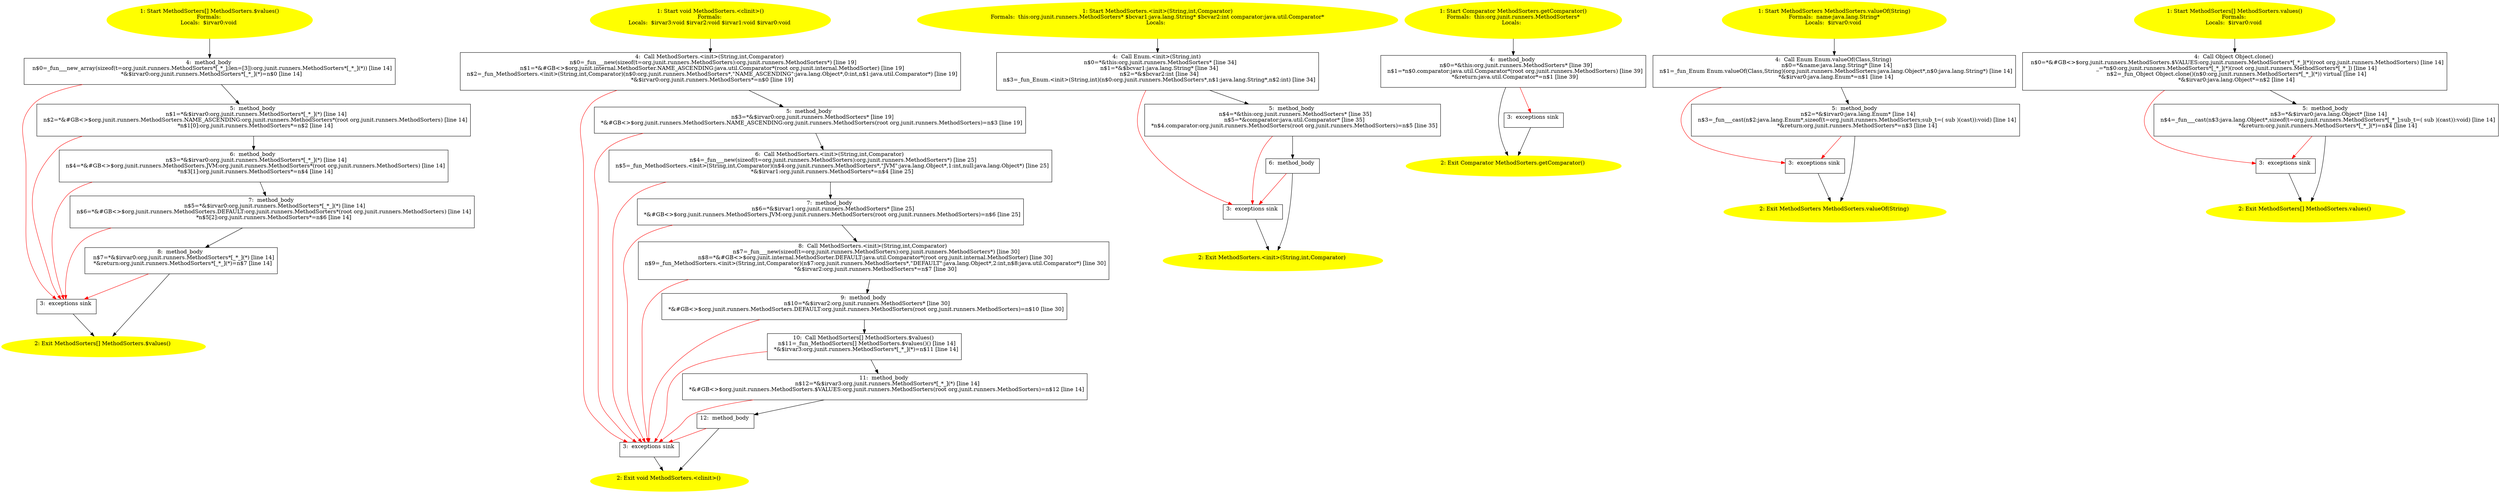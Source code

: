 /* @generated */
digraph cfg {
"org.junit.runners.MethodSorters.$values():org.junit.runners.MethodSorters[].5c9811beaeea87358abb8eeb4d35e351_1" [label="1: Start MethodSorters[] MethodSorters.$values()\nFormals: \nLocals:  $irvar0:void \n  " color=yellow style=filled]
	

	 "org.junit.runners.MethodSorters.$values():org.junit.runners.MethodSorters[].5c9811beaeea87358abb8eeb4d35e351_1" -> "org.junit.runners.MethodSorters.$values():org.junit.runners.MethodSorters[].5c9811beaeea87358abb8eeb4d35e351_4" ;
"org.junit.runners.MethodSorters.$values():org.junit.runners.MethodSorters[].5c9811beaeea87358abb8eeb4d35e351_2" [label="2: Exit MethodSorters[] MethodSorters.$values() \n  " color=yellow style=filled]
	

"org.junit.runners.MethodSorters.$values():org.junit.runners.MethodSorters[].5c9811beaeea87358abb8eeb4d35e351_3" [label="3:  exceptions sink \n  " shape="box"]
	

	 "org.junit.runners.MethodSorters.$values():org.junit.runners.MethodSorters[].5c9811beaeea87358abb8eeb4d35e351_3" -> "org.junit.runners.MethodSorters.$values():org.junit.runners.MethodSorters[].5c9811beaeea87358abb8eeb4d35e351_2" ;
"org.junit.runners.MethodSorters.$values():org.junit.runners.MethodSorters[].5c9811beaeea87358abb8eeb4d35e351_4" [label="4:  method_body \n   n$0=_fun___new_array(sizeof(t=org.junit.runners.MethodSorters*[_*_];len=[3]):org.junit.runners.MethodSorters*[_*_](*)) [line 14]\n  *&$irvar0:org.junit.runners.MethodSorters*[_*_](*)=n$0 [line 14]\n " shape="box"]
	

	 "org.junit.runners.MethodSorters.$values():org.junit.runners.MethodSorters[].5c9811beaeea87358abb8eeb4d35e351_4" -> "org.junit.runners.MethodSorters.$values():org.junit.runners.MethodSorters[].5c9811beaeea87358abb8eeb4d35e351_5" ;
	 "org.junit.runners.MethodSorters.$values():org.junit.runners.MethodSorters[].5c9811beaeea87358abb8eeb4d35e351_4" -> "org.junit.runners.MethodSorters.$values():org.junit.runners.MethodSorters[].5c9811beaeea87358abb8eeb4d35e351_3" [color="red" ];
"org.junit.runners.MethodSorters.$values():org.junit.runners.MethodSorters[].5c9811beaeea87358abb8eeb4d35e351_5" [label="5:  method_body \n   n$1=*&$irvar0:org.junit.runners.MethodSorters*[_*_](*) [line 14]\n  n$2=*&#GB<>$org.junit.runners.MethodSorters.NAME_ASCENDING:org.junit.runners.MethodSorters*(root org.junit.runners.MethodSorters) [line 14]\n  *n$1[0]:org.junit.runners.MethodSorters*=n$2 [line 14]\n " shape="box"]
	

	 "org.junit.runners.MethodSorters.$values():org.junit.runners.MethodSorters[].5c9811beaeea87358abb8eeb4d35e351_5" -> "org.junit.runners.MethodSorters.$values():org.junit.runners.MethodSorters[].5c9811beaeea87358abb8eeb4d35e351_6" ;
	 "org.junit.runners.MethodSorters.$values():org.junit.runners.MethodSorters[].5c9811beaeea87358abb8eeb4d35e351_5" -> "org.junit.runners.MethodSorters.$values():org.junit.runners.MethodSorters[].5c9811beaeea87358abb8eeb4d35e351_3" [color="red" ];
"org.junit.runners.MethodSorters.$values():org.junit.runners.MethodSorters[].5c9811beaeea87358abb8eeb4d35e351_6" [label="6:  method_body \n   n$3=*&$irvar0:org.junit.runners.MethodSorters*[_*_](*) [line 14]\n  n$4=*&#GB<>$org.junit.runners.MethodSorters.JVM:org.junit.runners.MethodSorters*(root org.junit.runners.MethodSorters) [line 14]\n  *n$3[1]:org.junit.runners.MethodSorters*=n$4 [line 14]\n " shape="box"]
	

	 "org.junit.runners.MethodSorters.$values():org.junit.runners.MethodSorters[].5c9811beaeea87358abb8eeb4d35e351_6" -> "org.junit.runners.MethodSorters.$values():org.junit.runners.MethodSorters[].5c9811beaeea87358abb8eeb4d35e351_7" ;
	 "org.junit.runners.MethodSorters.$values():org.junit.runners.MethodSorters[].5c9811beaeea87358abb8eeb4d35e351_6" -> "org.junit.runners.MethodSorters.$values():org.junit.runners.MethodSorters[].5c9811beaeea87358abb8eeb4d35e351_3" [color="red" ];
"org.junit.runners.MethodSorters.$values():org.junit.runners.MethodSorters[].5c9811beaeea87358abb8eeb4d35e351_7" [label="7:  method_body \n   n$5=*&$irvar0:org.junit.runners.MethodSorters*[_*_](*) [line 14]\n  n$6=*&#GB<>$org.junit.runners.MethodSorters.DEFAULT:org.junit.runners.MethodSorters*(root org.junit.runners.MethodSorters) [line 14]\n  *n$5[2]:org.junit.runners.MethodSorters*=n$6 [line 14]\n " shape="box"]
	

	 "org.junit.runners.MethodSorters.$values():org.junit.runners.MethodSorters[].5c9811beaeea87358abb8eeb4d35e351_7" -> "org.junit.runners.MethodSorters.$values():org.junit.runners.MethodSorters[].5c9811beaeea87358abb8eeb4d35e351_8" ;
	 "org.junit.runners.MethodSorters.$values():org.junit.runners.MethodSorters[].5c9811beaeea87358abb8eeb4d35e351_7" -> "org.junit.runners.MethodSorters.$values():org.junit.runners.MethodSorters[].5c9811beaeea87358abb8eeb4d35e351_3" [color="red" ];
"org.junit.runners.MethodSorters.$values():org.junit.runners.MethodSorters[].5c9811beaeea87358abb8eeb4d35e351_8" [label="8:  method_body \n   n$7=*&$irvar0:org.junit.runners.MethodSorters*[_*_](*) [line 14]\n  *&return:org.junit.runners.MethodSorters*[_*_](*)=n$7 [line 14]\n " shape="box"]
	

	 "org.junit.runners.MethodSorters.$values():org.junit.runners.MethodSorters[].5c9811beaeea87358abb8eeb4d35e351_8" -> "org.junit.runners.MethodSorters.$values():org.junit.runners.MethodSorters[].5c9811beaeea87358abb8eeb4d35e351_2" ;
	 "org.junit.runners.MethodSorters.$values():org.junit.runners.MethodSorters[].5c9811beaeea87358abb8eeb4d35e351_8" -> "org.junit.runners.MethodSorters.$values():org.junit.runners.MethodSorters[].5c9811beaeea87358abb8eeb4d35e351_3" [color="red" ];
"org.junit.runners.MethodSorters.<clinit>():void.afe1e887159d9451e90982cf5e0de867_1" [label="1: Start void MethodSorters.<clinit>()\nFormals: \nLocals:  $irvar3:void $irvar2:void $irvar1:void $irvar0:void \n  " color=yellow style=filled]
	

	 "org.junit.runners.MethodSorters.<clinit>():void.afe1e887159d9451e90982cf5e0de867_1" -> "org.junit.runners.MethodSorters.<clinit>():void.afe1e887159d9451e90982cf5e0de867_4" ;
"org.junit.runners.MethodSorters.<clinit>():void.afe1e887159d9451e90982cf5e0de867_2" [label="2: Exit void MethodSorters.<clinit>() \n  " color=yellow style=filled]
	

"org.junit.runners.MethodSorters.<clinit>():void.afe1e887159d9451e90982cf5e0de867_3" [label="3:  exceptions sink \n  " shape="box"]
	

	 "org.junit.runners.MethodSorters.<clinit>():void.afe1e887159d9451e90982cf5e0de867_3" -> "org.junit.runners.MethodSorters.<clinit>():void.afe1e887159d9451e90982cf5e0de867_2" ;
"org.junit.runners.MethodSorters.<clinit>():void.afe1e887159d9451e90982cf5e0de867_4" [label="4:  Call MethodSorters.<init>(String,int,Comparator) \n   n$0=_fun___new(sizeof(t=org.junit.runners.MethodSorters):org.junit.runners.MethodSorters*) [line 19]\n  n$1=*&#GB<>$org.junit.internal.MethodSorter.NAME_ASCENDING:java.util.Comparator*(root org.junit.internal.MethodSorter) [line 19]\n  n$2=_fun_MethodSorters.<init>(String,int,Comparator)(n$0:org.junit.runners.MethodSorters*,\"NAME_ASCENDING\":java.lang.Object*,0:int,n$1:java.util.Comparator*) [line 19]\n  *&$irvar0:org.junit.runners.MethodSorters*=n$0 [line 19]\n " shape="box"]
	

	 "org.junit.runners.MethodSorters.<clinit>():void.afe1e887159d9451e90982cf5e0de867_4" -> "org.junit.runners.MethodSorters.<clinit>():void.afe1e887159d9451e90982cf5e0de867_5" ;
	 "org.junit.runners.MethodSorters.<clinit>():void.afe1e887159d9451e90982cf5e0de867_4" -> "org.junit.runners.MethodSorters.<clinit>():void.afe1e887159d9451e90982cf5e0de867_3" [color="red" ];
"org.junit.runners.MethodSorters.<clinit>():void.afe1e887159d9451e90982cf5e0de867_5" [label="5:  method_body \n   n$3=*&$irvar0:org.junit.runners.MethodSorters* [line 19]\n  *&#GB<>$org.junit.runners.MethodSorters.NAME_ASCENDING:org.junit.runners.MethodSorters(root org.junit.runners.MethodSorters)=n$3 [line 19]\n " shape="box"]
	

	 "org.junit.runners.MethodSorters.<clinit>():void.afe1e887159d9451e90982cf5e0de867_5" -> "org.junit.runners.MethodSorters.<clinit>():void.afe1e887159d9451e90982cf5e0de867_6" ;
	 "org.junit.runners.MethodSorters.<clinit>():void.afe1e887159d9451e90982cf5e0de867_5" -> "org.junit.runners.MethodSorters.<clinit>():void.afe1e887159d9451e90982cf5e0de867_3" [color="red" ];
"org.junit.runners.MethodSorters.<clinit>():void.afe1e887159d9451e90982cf5e0de867_6" [label="6:  Call MethodSorters.<init>(String,int,Comparator) \n   n$4=_fun___new(sizeof(t=org.junit.runners.MethodSorters):org.junit.runners.MethodSorters*) [line 25]\n  n$5=_fun_MethodSorters.<init>(String,int,Comparator)(n$4:org.junit.runners.MethodSorters*,\"JVM\":java.lang.Object*,1:int,null:java.lang.Object*) [line 25]\n  *&$irvar1:org.junit.runners.MethodSorters*=n$4 [line 25]\n " shape="box"]
	

	 "org.junit.runners.MethodSorters.<clinit>():void.afe1e887159d9451e90982cf5e0de867_6" -> "org.junit.runners.MethodSorters.<clinit>():void.afe1e887159d9451e90982cf5e0de867_7" ;
	 "org.junit.runners.MethodSorters.<clinit>():void.afe1e887159d9451e90982cf5e0de867_6" -> "org.junit.runners.MethodSorters.<clinit>():void.afe1e887159d9451e90982cf5e0de867_3" [color="red" ];
"org.junit.runners.MethodSorters.<clinit>():void.afe1e887159d9451e90982cf5e0de867_7" [label="7:  method_body \n   n$6=*&$irvar1:org.junit.runners.MethodSorters* [line 25]\n  *&#GB<>$org.junit.runners.MethodSorters.JVM:org.junit.runners.MethodSorters(root org.junit.runners.MethodSorters)=n$6 [line 25]\n " shape="box"]
	

	 "org.junit.runners.MethodSorters.<clinit>():void.afe1e887159d9451e90982cf5e0de867_7" -> "org.junit.runners.MethodSorters.<clinit>():void.afe1e887159d9451e90982cf5e0de867_8" ;
	 "org.junit.runners.MethodSorters.<clinit>():void.afe1e887159d9451e90982cf5e0de867_7" -> "org.junit.runners.MethodSorters.<clinit>():void.afe1e887159d9451e90982cf5e0de867_3" [color="red" ];
"org.junit.runners.MethodSorters.<clinit>():void.afe1e887159d9451e90982cf5e0de867_8" [label="8:  Call MethodSorters.<init>(String,int,Comparator) \n   n$7=_fun___new(sizeof(t=org.junit.runners.MethodSorters):org.junit.runners.MethodSorters*) [line 30]\n  n$8=*&#GB<>$org.junit.internal.MethodSorter.DEFAULT:java.util.Comparator*(root org.junit.internal.MethodSorter) [line 30]\n  n$9=_fun_MethodSorters.<init>(String,int,Comparator)(n$7:org.junit.runners.MethodSorters*,\"DEFAULT\":java.lang.Object*,2:int,n$8:java.util.Comparator*) [line 30]\n  *&$irvar2:org.junit.runners.MethodSorters*=n$7 [line 30]\n " shape="box"]
	

	 "org.junit.runners.MethodSorters.<clinit>():void.afe1e887159d9451e90982cf5e0de867_8" -> "org.junit.runners.MethodSorters.<clinit>():void.afe1e887159d9451e90982cf5e0de867_9" ;
	 "org.junit.runners.MethodSorters.<clinit>():void.afe1e887159d9451e90982cf5e0de867_8" -> "org.junit.runners.MethodSorters.<clinit>():void.afe1e887159d9451e90982cf5e0de867_3" [color="red" ];
"org.junit.runners.MethodSorters.<clinit>():void.afe1e887159d9451e90982cf5e0de867_9" [label="9:  method_body \n   n$10=*&$irvar2:org.junit.runners.MethodSorters* [line 30]\n  *&#GB<>$org.junit.runners.MethodSorters.DEFAULT:org.junit.runners.MethodSorters(root org.junit.runners.MethodSorters)=n$10 [line 30]\n " shape="box"]
	

	 "org.junit.runners.MethodSorters.<clinit>():void.afe1e887159d9451e90982cf5e0de867_9" -> "org.junit.runners.MethodSorters.<clinit>():void.afe1e887159d9451e90982cf5e0de867_10" ;
	 "org.junit.runners.MethodSorters.<clinit>():void.afe1e887159d9451e90982cf5e0de867_9" -> "org.junit.runners.MethodSorters.<clinit>():void.afe1e887159d9451e90982cf5e0de867_3" [color="red" ];
"org.junit.runners.MethodSorters.<clinit>():void.afe1e887159d9451e90982cf5e0de867_10" [label="10:  Call MethodSorters[] MethodSorters.$values() \n   n$11=_fun_MethodSorters[] MethodSorters.$values()() [line 14]\n  *&$irvar3:org.junit.runners.MethodSorters*[_*_](*)=n$11 [line 14]\n " shape="box"]
	

	 "org.junit.runners.MethodSorters.<clinit>():void.afe1e887159d9451e90982cf5e0de867_10" -> "org.junit.runners.MethodSorters.<clinit>():void.afe1e887159d9451e90982cf5e0de867_11" ;
	 "org.junit.runners.MethodSorters.<clinit>():void.afe1e887159d9451e90982cf5e0de867_10" -> "org.junit.runners.MethodSorters.<clinit>():void.afe1e887159d9451e90982cf5e0de867_3" [color="red" ];
"org.junit.runners.MethodSorters.<clinit>():void.afe1e887159d9451e90982cf5e0de867_11" [label="11:  method_body \n   n$12=*&$irvar3:org.junit.runners.MethodSorters*[_*_](*) [line 14]\n  *&#GB<>$org.junit.runners.MethodSorters.$VALUES:org.junit.runners.MethodSorters(root org.junit.runners.MethodSorters)=n$12 [line 14]\n " shape="box"]
	

	 "org.junit.runners.MethodSorters.<clinit>():void.afe1e887159d9451e90982cf5e0de867_11" -> "org.junit.runners.MethodSorters.<clinit>():void.afe1e887159d9451e90982cf5e0de867_12" ;
	 "org.junit.runners.MethodSorters.<clinit>():void.afe1e887159d9451e90982cf5e0de867_11" -> "org.junit.runners.MethodSorters.<clinit>():void.afe1e887159d9451e90982cf5e0de867_3" [color="red" ];
"org.junit.runners.MethodSorters.<clinit>():void.afe1e887159d9451e90982cf5e0de867_12" [label="12:  method_body \n  " shape="box"]
	

	 "org.junit.runners.MethodSorters.<clinit>():void.afe1e887159d9451e90982cf5e0de867_12" -> "org.junit.runners.MethodSorters.<clinit>():void.afe1e887159d9451e90982cf5e0de867_2" ;
	 "org.junit.runners.MethodSorters.<clinit>():void.afe1e887159d9451e90982cf5e0de867_12" -> "org.junit.runners.MethodSorters.<clinit>():void.afe1e887159d9451e90982cf5e0de867_3" [color="red" ];
"org.junit.runners.MethodSorters.<init>(java.lang.String,int,java.util.Comparator).04f527c12ec9bf1ef3c9fd919d677805_1" [label="1: Start MethodSorters.<init>(String,int,Comparator)\nFormals:  this:org.junit.runners.MethodSorters* $bcvar1:java.lang.String* $bcvar2:int comparator:java.util.Comparator*\nLocals:  \n  " color=yellow style=filled]
	

	 "org.junit.runners.MethodSorters.<init>(java.lang.String,int,java.util.Comparator).04f527c12ec9bf1ef3c9fd919d677805_1" -> "org.junit.runners.MethodSorters.<init>(java.lang.String,int,java.util.Comparator).04f527c12ec9bf1ef3c9fd919d677805_4" ;
"org.junit.runners.MethodSorters.<init>(java.lang.String,int,java.util.Comparator).04f527c12ec9bf1ef3c9fd919d677805_2" [label="2: Exit MethodSorters.<init>(String,int,Comparator) \n  " color=yellow style=filled]
	

"org.junit.runners.MethodSorters.<init>(java.lang.String,int,java.util.Comparator).04f527c12ec9bf1ef3c9fd919d677805_3" [label="3:  exceptions sink \n  " shape="box"]
	

	 "org.junit.runners.MethodSorters.<init>(java.lang.String,int,java.util.Comparator).04f527c12ec9bf1ef3c9fd919d677805_3" -> "org.junit.runners.MethodSorters.<init>(java.lang.String,int,java.util.Comparator).04f527c12ec9bf1ef3c9fd919d677805_2" ;
"org.junit.runners.MethodSorters.<init>(java.lang.String,int,java.util.Comparator).04f527c12ec9bf1ef3c9fd919d677805_4" [label="4:  Call Enum.<init>(String,int) \n   n$0=*&this:org.junit.runners.MethodSorters* [line 34]\n  n$1=*&$bcvar1:java.lang.String* [line 34]\n  n$2=*&$bcvar2:int [line 34]\n  n$3=_fun_Enum.<init>(String,int)(n$0:org.junit.runners.MethodSorters*,n$1:java.lang.String*,n$2:int) [line 34]\n " shape="box"]
	

	 "org.junit.runners.MethodSorters.<init>(java.lang.String,int,java.util.Comparator).04f527c12ec9bf1ef3c9fd919d677805_4" -> "org.junit.runners.MethodSorters.<init>(java.lang.String,int,java.util.Comparator).04f527c12ec9bf1ef3c9fd919d677805_5" ;
	 "org.junit.runners.MethodSorters.<init>(java.lang.String,int,java.util.Comparator).04f527c12ec9bf1ef3c9fd919d677805_4" -> "org.junit.runners.MethodSorters.<init>(java.lang.String,int,java.util.Comparator).04f527c12ec9bf1ef3c9fd919d677805_3" [color="red" ];
"org.junit.runners.MethodSorters.<init>(java.lang.String,int,java.util.Comparator).04f527c12ec9bf1ef3c9fd919d677805_5" [label="5:  method_body \n   n$4=*&this:org.junit.runners.MethodSorters* [line 35]\n  n$5=*&comparator:java.util.Comparator* [line 35]\n  *n$4.comparator:org.junit.runners.MethodSorters(root org.junit.runners.MethodSorters)=n$5 [line 35]\n " shape="box"]
	

	 "org.junit.runners.MethodSorters.<init>(java.lang.String,int,java.util.Comparator).04f527c12ec9bf1ef3c9fd919d677805_5" -> "org.junit.runners.MethodSorters.<init>(java.lang.String,int,java.util.Comparator).04f527c12ec9bf1ef3c9fd919d677805_6" ;
	 "org.junit.runners.MethodSorters.<init>(java.lang.String,int,java.util.Comparator).04f527c12ec9bf1ef3c9fd919d677805_5" -> "org.junit.runners.MethodSorters.<init>(java.lang.String,int,java.util.Comparator).04f527c12ec9bf1ef3c9fd919d677805_3" [color="red" ];
"org.junit.runners.MethodSorters.<init>(java.lang.String,int,java.util.Comparator).04f527c12ec9bf1ef3c9fd919d677805_6" [label="6:  method_body \n  " shape="box"]
	

	 "org.junit.runners.MethodSorters.<init>(java.lang.String,int,java.util.Comparator).04f527c12ec9bf1ef3c9fd919d677805_6" -> "org.junit.runners.MethodSorters.<init>(java.lang.String,int,java.util.Comparator).04f527c12ec9bf1ef3c9fd919d677805_2" ;
	 "org.junit.runners.MethodSorters.<init>(java.lang.String,int,java.util.Comparator).04f527c12ec9bf1ef3c9fd919d677805_6" -> "org.junit.runners.MethodSorters.<init>(java.lang.String,int,java.util.Comparator).04f527c12ec9bf1ef3c9fd919d677805_3" [color="red" ];
"org.junit.runners.MethodSorters.getComparator():java.util.Comparator.6438ee009e4a11e9240896f4152bf85d_1" [label="1: Start Comparator MethodSorters.getComparator()\nFormals:  this:org.junit.runners.MethodSorters*\nLocals:  \n  " color=yellow style=filled]
	

	 "org.junit.runners.MethodSorters.getComparator():java.util.Comparator.6438ee009e4a11e9240896f4152bf85d_1" -> "org.junit.runners.MethodSorters.getComparator():java.util.Comparator.6438ee009e4a11e9240896f4152bf85d_4" ;
"org.junit.runners.MethodSorters.getComparator():java.util.Comparator.6438ee009e4a11e9240896f4152bf85d_2" [label="2: Exit Comparator MethodSorters.getComparator() \n  " color=yellow style=filled]
	

"org.junit.runners.MethodSorters.getComparator():java.util.Comparator.6438ee009e4a11e9240896f4152bf85d_3" [label="3:  exceptions sink \n  " shape="box"]
	

	 "org.junit.runners.MethodSorters.getComparator():java.util.Comparator.6438ee009e4a11e9240896f4152bf85d_3" -> "org.junit.runners.MethodSorters.getComparator():java.util.Comparator.6438ee009e4a11e9240896f4152bf85d_2" ;
"org.junit.runners.MethodSorters.getComparator():java.util.Comparator.6438ee009e4a11e9240896f4152bf85d_4" [label="4:  method_body \n   n$0=*&this:org.junit.runners.MethodSorters* [line 39]\n  n$1=*n$0.comparator:java.util.Comparator*(root org.junit.runners.MethodSorters) [line 39]\n  *&return:java.util.Comparator*=n$1 [line 39]\n " shape="box"]
	

	 "org.junit.runners.MethodSorters.getComparator():java.util.Comparator.6438ee009e4a11e9240896f4152bf85d_4" -> "org.junit.runners.MethodSorters.getComparator():java.util.Comparator.6438ee009e4a11e9240896f4152bf85d_2" ;
	 "org.junit.runners.MethodSorters.getComparator():java.util.Comparator.6438ee009e4a11e9240896f4152bf85d_4" -> "org.junit.runners.MethodSorters.getComparator():java.util.Comparator.6438ee009e4a11e9240896f4152bf85d_3" [color="red" ];
"org.junit.runners.MethodSorters.valueOf(java.lang.String):org.junit.runners.MethodSorters.7eff0de785384bbeeacff3d709c21059_1" [label="1: Start MethodSorters MethodSorters.valueOf(String)\nFormals:  name:java.lang.String*\nLocals:  $irvar0:void \n  " color=yellow style=filled]
	

	 "org.junit.runners.MethodSorters.valueOf(java.lang.String):org.junit.runners.MethodSorters.7eff0de785384bbeeacff3d709c21059_1" -> "org.junit.runners.MethodSorters.valueOf(java.lang.String):org.junit.runners.MethodSorters.7eff0de785384bbeeacff3d709c21059_4" ;
"org.junit.runners.MethodSorters.valueOf(java.lang.String):org.junit.runners.MethodSorters.7eff0de785384bbeeacff3d709c21059_2" [label="2: Exit MethodSorters MethodSorters.valueOf(String) \n  " color=yellow style=filled]
	

"org.junit.runners.MethodSorters.valueOf(java.lang.String):org.junit.runners.MethodSorters.7eff0de785384bbeeacff3d709c21059_3" [label="3:  exceptions sink \n  " shape="box"]
	

	 "org.junit.runners.MethodSorters.valueOf(java.lang.String):org.junit.runners.MethodSorters.7eff0de785384bbeeacff3d709c21059_3" -> "org.junit.runners.MethodSorters.valueOf(java.lang.String):org.junit.runners.MethodSorters.7eff0de785384bbeeacff3d709c21059_2" ;
"org.junit.runners.MethodSorters.valueOf(java.lang.String):org.junit.runners.MethodSorters.7eff0de785384bbeeacff3d709c21059_4" [label="4:  Call Enum Enum.valueOf(Class,String) \n   n$0=*&name:java.lang.String* [line 14]\n  n$1=_fun_Enum Enum.valueOf(Class,String)(org.junit.runners.MethodSorters:java.lang.Object*,n$0:java.lang.String*) [line 14]\n  *&$irvar0:java.lang.Enum*=n$1 [line 14]\n " shape="box"]
	

	 "org.junit.runners.MethodSorters.valueOf(java.lang.String):org.junit.runners.MethodSorters.7eff0de785384bbeeacff3d709c21059_4" -> "org.junit.runners.MethodSorters.valueOf(java.lang.String):org.junit.runners.MethodSorters.7eff0de785384bbeeacff3d709c21059_5" ;
	 "org.junit.runners.MethodSorters.valueOf(java.lang.String):org.junit.runners.MethodSorters.7eff0de785384bbeeacff3d709c21059_4" -> "org.junit.runners.MethodSorters.valueOf(java.lang.String):org.junit.runners.MethodSorters.7eff0de785384bbeeacff3d709c21059_3" [color="red" ];
"org.junit.runners.MethodSorters.valueOf(java.lang.String):org.junit.runners.MethodSorters.7eff0de785384bbeeacff3d709c21059_5" [label="5:  method_body \n   n$2=*&$irvar0:java.lang.Enum* [line 14]\n  n$3=_fun___cast(n$2:java.lang.Enum*,sizeof(t=org.junit.runners.MethodSorters;sub_t=( sub )(cast)):void) [line 14]\n  *&return:org.junit.runners.MethodSorters*=n$3 [line 14]\n " shape="box"]
	

	 "org.junit.runners.MethodSorters.valueOf(java.lang.String):org.junit.runners.MethodSorters.7eff0de785384bbeeacff3d709c21059_5" -> "org.junit.runners.MethodSorters.valueOf(java.lang.String):org.junit.runners.MethodSorters.7eff0de785384bbeeacff3d709c21059_2" ;
	 "org.junit.runners.MethodSorters.valueOf(java.lang.String):org.junit.runners.MethodSorters.7eff0de785384bbeeacff3d709c21059_5" -> "org.junit.runners.MethodSorters.valueOf(java.lang.String):org.junit.runners.MethodSorters.7eff0de785384bbeeacff3d709c21059_3" [color="red" ];
"org.junit.runners.MethodSorters.values():org.junit.runners.MethodSorters[].94a90fe4d62c6f02b3481b2afd0b6e80_1" [label="1: Start MethodSorters[] MethodSorters.values()\nFormals: \nLocals:  $irvar0:void \n  " color=yellow style=filled]
	

	 "org.junit.runners.MethodSorters.values():org.junit.runners.MethodSorters[].94a90fe4d62c6f02b3481b2afd0b6e80_1" -> "org.junit.runners.MethodSorters.values():org.junit.runners.MethodSorters[].94a90fe4d62c6f02b3481b2afd0b6e80_4" ;
"org.junit.runners.MethodSorters.values():org.junit.runners.MethodSorters[].94a90fe4d62c6f02b3481b2afd0b6e80_2" [label="2: Exit MethodSorters[] MethodSorters.values() \n  " color=yellow style=filled]
	

"org.junit.runners.MethodSorters.values():org.junit.runners.MethodSorters[].94a90fe4d62c6f02b3481b2afd0b6e80_3" [label="3:  exceptions sink \n  " shape="box"]
	

	 "org.junit.runners.MethodSorters.values():org.junit.runners.MethodSorters[].94a90fe4d62c6f02b3481b2afd0b6e80_3" -> "org.junit.runners.MethodSorters.values():org.junit.runners.MethodSorters[].94a90fe4d62c6f02b3481b2afd0b6e80_2" ;
"org.junit.runners.MethodSorters.values():org.junit.runners.MethodSorters[].94a90fe4d62c6f02b3481b2afd0b6e80_4" [label="4:  Call Object Object.clone() \n   n$0=*&#GB<>$org.junit.runners.MethodSorters.$VALUES:org.junit.runners.MethodSorters*[_*_](*)(root org.junit.runners.MethodSorters) [line 14]\n  _=*n$0:org.junit.runners.MethodSorters*[_*_](*)(root org.junit.runners.MethodSorters*[_*_]) [line 14]\n  n$2=_fun_Object Object.clone()(n$0:org.junit.runners.MethodSorters*[_*_](*)) virtual [line 14]\n  *&$irvar0:java.lang.Object*=n$2 [line 14]\n " shape="box"]
	

	 "org.junit.runners.MethodSorters.values():org.junit.runners.MethodSorters[].94a90fe4d62c6f02b3481b2afd0b6e80_4" -> "org.junit.runners.MethodSorters.values():org.junit.runners.MethodSorters[].94a90fe4d62c6f02b3481b2afd0b6e80_5" ;
	 "org.junit.runners.MethodSorters.values():org.junit.runners.MethodSorters[].94a90fe4d62c6f02b3481b2afd0b6e80_4" -> "org.junit.runners.MethodSorters.values():org.junit.runners.MethodSorters[].94a90fe4d62c6f02b3481b2afd0b6e80_3" [color="red" ];
"org.junit.runners.MethodSorters.values():org.junit.runners.MethodSorters[].94a90fe4d62c6f02b3481b2afd0b6e80_5" [label="5:  method_body \n   n$3=*&$irvar0:java.lang.Object* [line 14]\n  n$4=_fun___cast(n$3:java.lang.Object*,sizeof(t=org.junit.runners.MethodSorters*[_*_];sub_t=( sub )(cast)):void) [line 14]\n  *&return:org.junit.runners.MethodSorters*[_*_](*)=n$4 [line 14]\n " shape="box"]
	

	 "org.junit.runners.MethodSorters.values():org.junit.runners.MethodSorters[].94a90fe4d62c6f02b3481b2afd0b6e80_5" -> "org.junit.runners.MethodSorters.values():org.junit.runners.MethodSorters[].94a90fe4d62c6f02b3481b2afd0b6e80_2" ;
	 "org.junit.runners.MethodSorters.values():org.junit.runners.MethodSorters[].94a90fe4d62c6f02b3481b2afd0b6e80_5" -> "org.junit.runners.MethodSorters.values():org.junit.runners.MethodSorters[].94a90fe4d62c6f02b3481b2afd0b6e80_3" [color="red" ];
}
